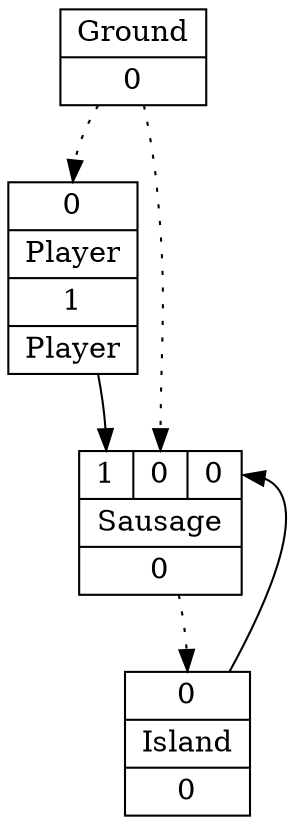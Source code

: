 digraph G {
node [shape=record];
Player[ label ="{{<GroundP>0}|{Player}|<PlayerOUT>1|{Player}}"];
Ground[ label ="{{Ground}|<GroundOUT>0}"];
Sausage[ label ="{{<Player>1|<GroundP>0|<Island>0}|{Sausage}|<SausageOUT>0}"];
Island[ label ="{{<SausageP>0}|{Island}|<IslandOUT>0}"];
	"Ground" -> "Player":GroundP [style=dotted];
	"Player" -> "Sausage":Player;
	"Ground" -> "Sausage":GroundP [style=dotted];
	"Sausage" -> "Island":SausageP [style=dotted];
	"Island" -> "Sausage":Island;
}